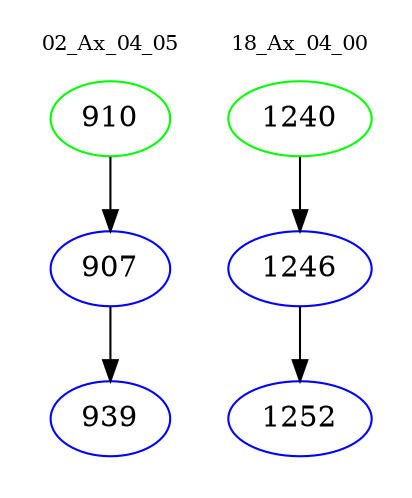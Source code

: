 digraph{
subgraph cluster_0 {
color = white
label = "02_Ax_04_05";
fontsize=10;
T0_910 [label="910", color="green"]
T0_910 -> T0_907 [color="black"]
T0_907 [label="907", color="blue"]
T0_907 -> T0_939 [color="black"]
T0_939 [label="939", color="blue"]
}
subgraph cluster_1 {
color = white
label = "18_Ax_04_00";
fontsize=10;
T1_1240 [label="1240", color="green"]
T1_1240 -> T1_1246 [color="black"]
T1_1246 [label="1246", color="blue"]
T1_1246 -> T1_1252 [color="black"]
T1_1252 [label="1252", color="blue"]
}
}
